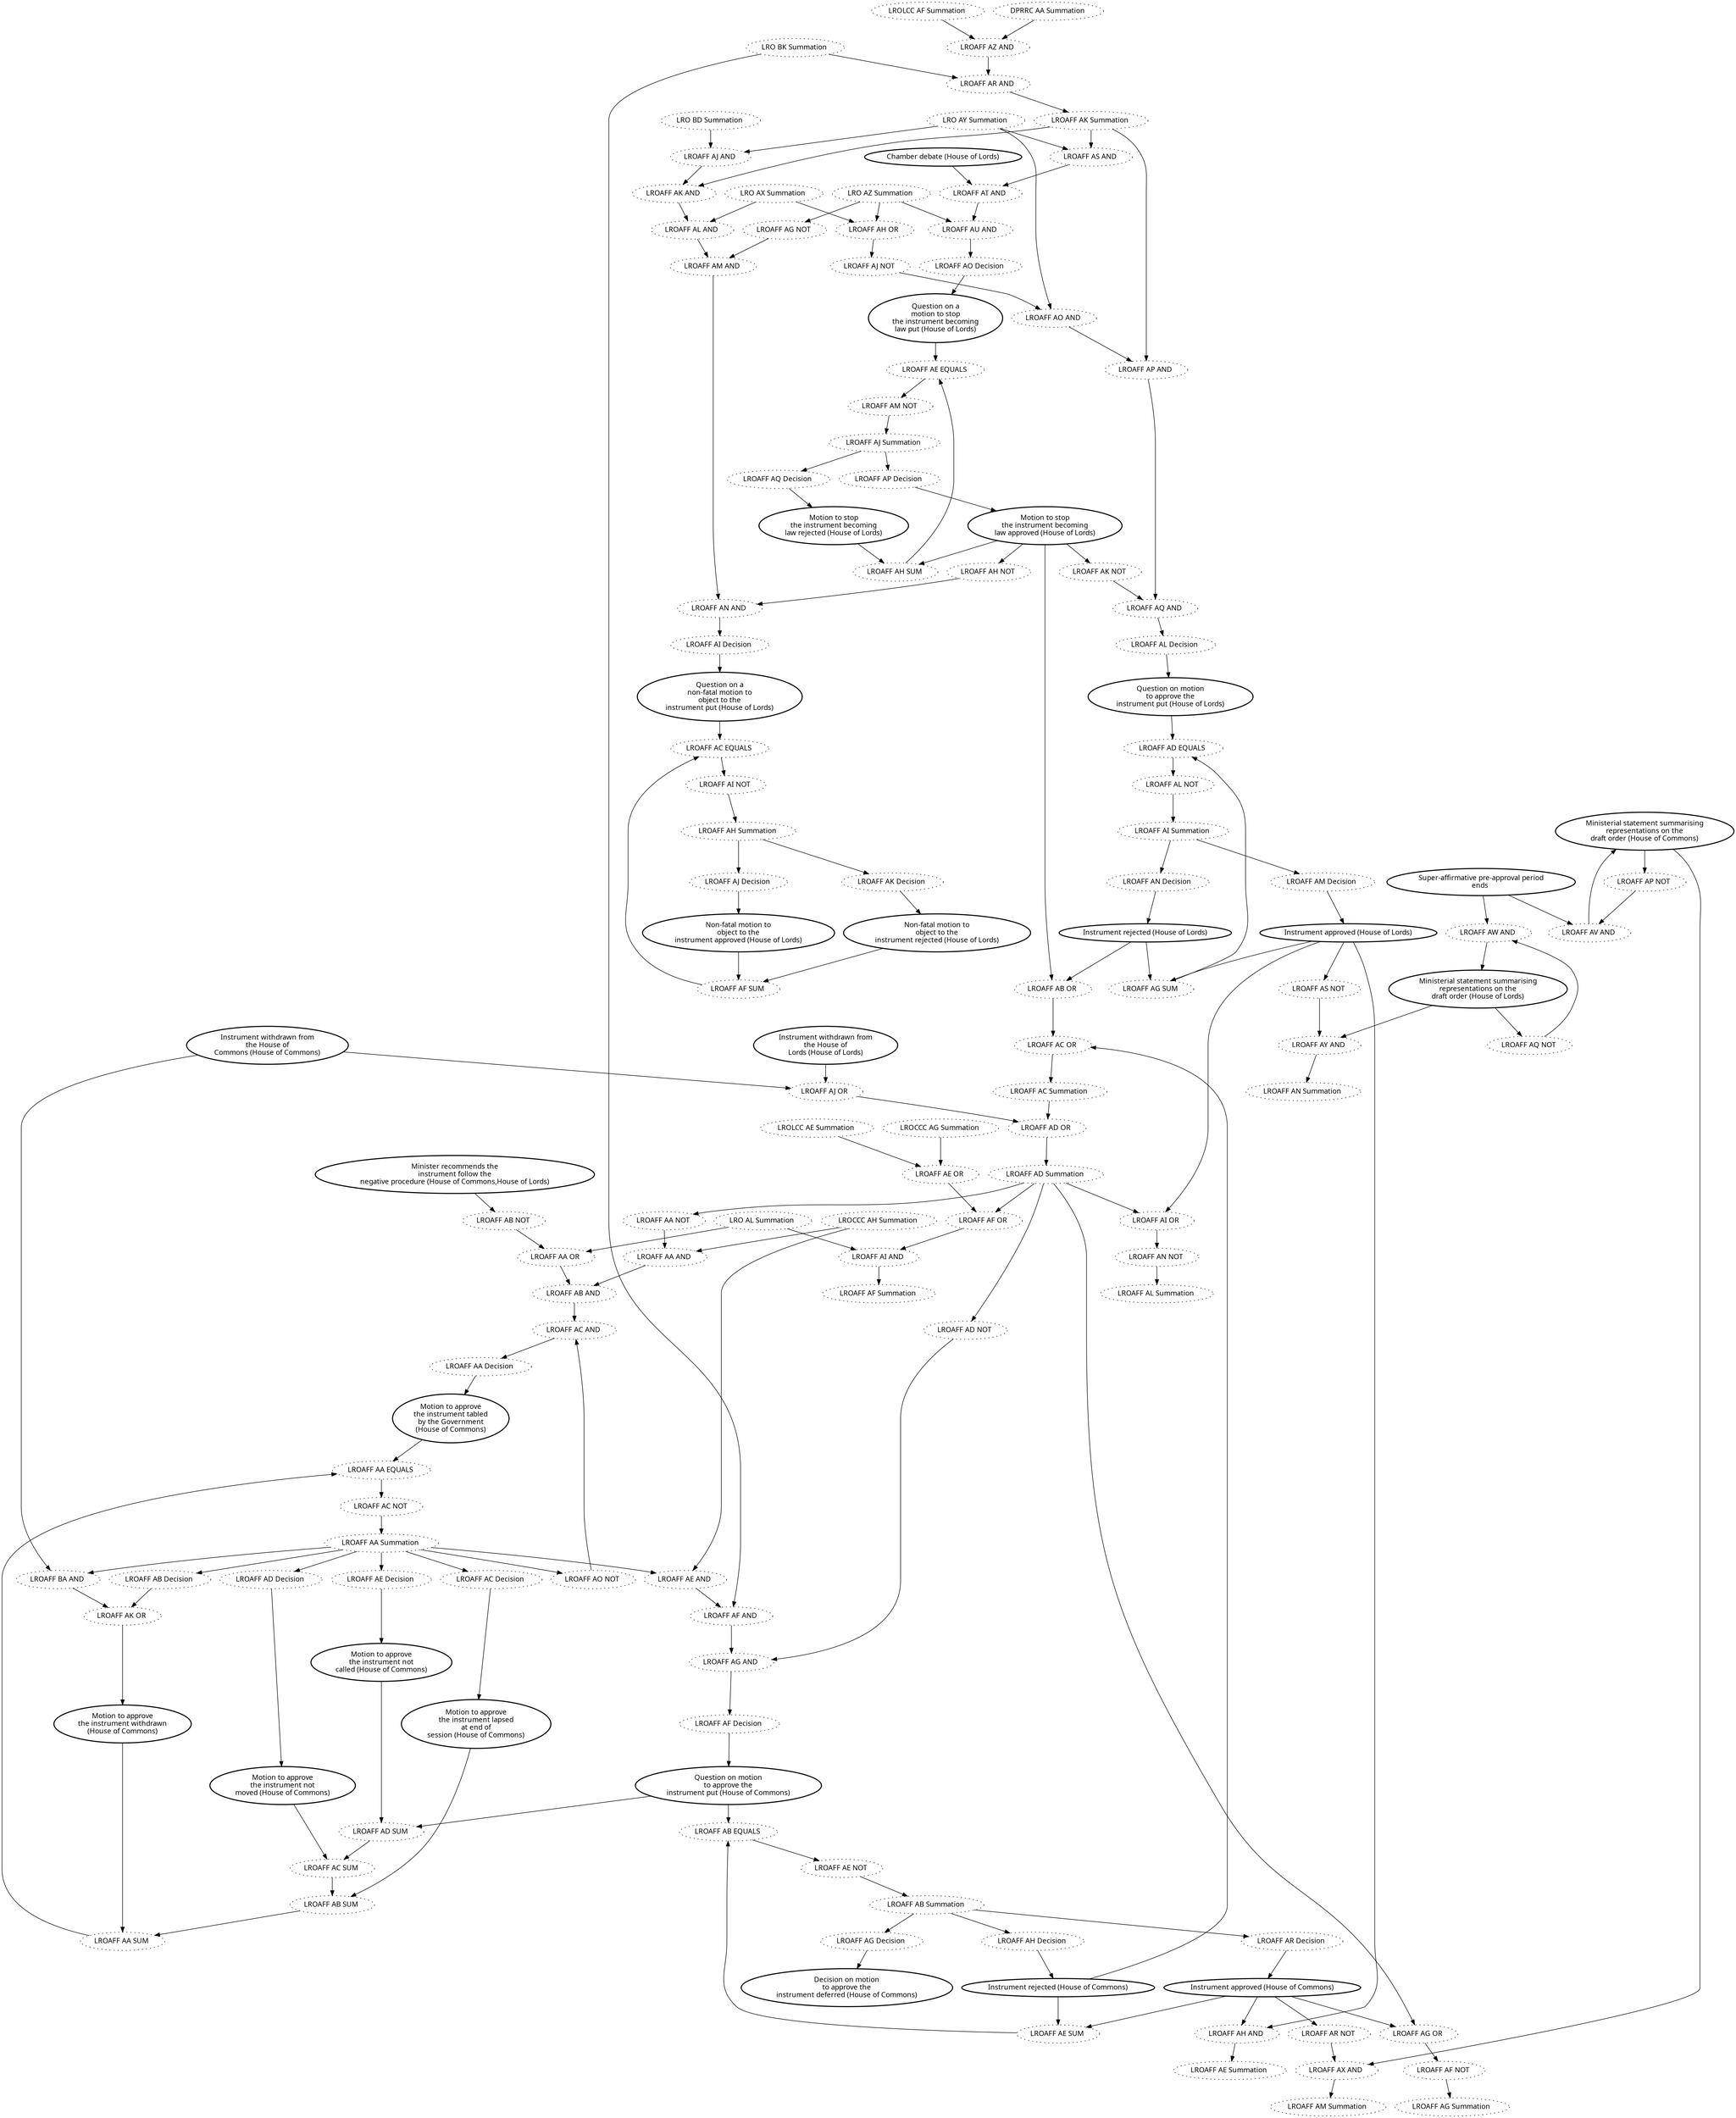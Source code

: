 digraph{graph[fontname="calibri"];node[fontname="calibri"];edge[fontname="calibri"];edge [style=solid, color=black];"2"->"2168"[label=""];edge[style=solid, color=black];edge [style=solid, color=black];"26"->"2211"[label=""];edge[style=solid, color=black];edge [style=solid, color=black];"26"->"2217"[label=""];edge[style=solid, color=black];edge [style=solid, color=black];"29"->"2208"[label=""];edge[style=solid, color=black];edge [style=solid, color=black];"33"->"2216"[label=""];edge[style=solid, color=black];edge [style=solid, color=black];"39"->"2214"[label=""];edge[style=solid, color=black];edge [style=solid, color=black];"39"->"2156"[label=""];edge[style=solid, color=black];edge [style=solid, color=black];"39"->"2272"[label=""];edge[style=solid, color=black];edge [style=solid, color=black];"39"->"2337"[label=""];edge[style=solid, color=black];edge [style=solid, color=black];"40"->"2212"[label=""];edge[style=solid, color=black];edge [style=solid, color=black];"40"->"2156"[label=""];edge[style=solid, color=black];edge [style=solid, color=black];"40"->"2176"[label=""];edge[style=solid, color=black];edge [style=solid, color=black];"40"->"2335"[label=""];edge[style=solid, color=black];edge [style=solid, color=black];"42"->"2219"[label=""];edge[style=solid, color=black];edge [style=solid, color=black];"43"->"2218"[label=""];edge[style=solid, color=black];edge [style=solid, color=black];"60"->"2213"[label=""];edge[style=solid, color=black];edge [style=solid, color=black];"61"->"2213"[label=""];edge[style=solid, color=black];edge [style=solid, color=black];"78"->"2214"[label=""];edge[style=solid, color=black];edge [style=solid, color=black];"78"->"2171"[label=""];edge[style=solid, color=black];edge [style=solid, color=black];"96"->"2212"[label=""];edge[style=solid, color=black];edge [style=solid, color=black];"96"->"2172"[label=""];edge[style=solid, color=black];edge [style=solid, color=black];"106"->"2274"[label=""];edge[style=solid, color=black];edge [style=solid, color=black];"107"->"2274"[label=""];edge[style=solid, color=black];edge [style=solid, color=black];"107"->"3908"[label=""];edge[style=solid, color=black];edge [style=solid, color=black];"213"->"2209"[label=""];edge[style=solid, color=black];edge [style=solid, color=black];"1135"->"2210"[label=""];edge[style=solid, color=black];edge [style=solid, color=black];"1136"->"2211"[label=""];edge[style=solid, color=black];edge [style=solid, color=black];"1505"->"2220"[label=""];edge[style=solid, color=black];edge [style=solid, color=black];"1506"->"2215"[label=""];edge[style=solid, color=black];edge [style=solid, color=black];"1507"->"2185"[label=""];edge[style=solid, color=black];edge [style=solid, color=black];"1507"->"2215"[label=""];edge[style=solid, color=black];edge [style=solid, color=black];"1507"->"2188"[label=""];edge[style=solid, color=black];edge [style=solid, color=black];"1507"->"2171"[label=""];edge[style=solid, color=black];edge [style=solid, color=black];"1612"->"2179"[label=""];edge[style=solid, color=black];edge [style=solid, color=black];"1967"->"2174"[label=""];edge[style=solid, color=black];edge [style=solid, color=black];"1968"->"2781"[label=""];edge[style=solid, color=black];edge [style=solid, color=black];"2042"->"2174"[label=""];edge[style=solid, color=black];edge [style=solid, color=black];"2043"->"2149"[label=""];edge[style=solid, color=black];edge [style=solid, color=black];"2043"->"2153"[label=""];edge[style=solid, color=black];edge [style=solid, color=black];"2149"->"2150"[label=""];edge[style=solid, color=black];edge [style=solid, color=black];"2150"->"2151"[label=""];edge[style=solid, color=black];edge [style=solid, color=black];"2151"->"2191"[label=""];edge[style=solid, color=black];edge [style=solid, color=black];"2152"->"2151"[label=""];edge[style=solid, color=black];edge [style=solid, color=black];"2153"->"2154"[label=""];edge[style=solid, color=black];edge [style=solid, color=black];"2154"->"2155"[label=""];edge[style=solid, color=black];edge [style=solid, color=black];"2155"->"2196"[label=""];edge[style=solid, color=black];edge [style=solid, color=black];"2156"->"2225"[label=""];edge[style=solid, color=black];edge [style=solid, color=black];"2157"->"2226"[label=""];edge[style=solid, color=black];edge [style=solid, color=black];"2158"->"2159"[label=""];edge[style=solid, color=black];edge [style=solid, color=black];"2159"->"2160"[label=""];edge[style=solid, color=black];edge [style=solid, color=black];"2160"->"2161"[label=""];edge[style=solid, color=black];edge [style=solid, color=black];"2161"->"2162"[label=""];edge[style=solid, color=black];edge [style=solid, color=black];"2162"->"2199"[label=""];edge[style=solid, color=black];edge [style=solid, color=black];"2163"->"2164"[label=""];edge[style=solid, color=black];edge [style=solid, color=black];"2164"->"2165"[label=""];edge[style=solid, color=black];edge [style=solid, color=black];"2165"->"2202"[label=""];edge[style=solid, color=black];edge [style=solid, color=black];"2166"->"2231"[label=""];edge[style=solid, color=black];edge [style=solid, color=black];"2167"->"2168"[label=""];edge[style=solid, color=black];edge [style=solid, color=black];"2168"->"2169"[label=""];edge[style=solid, color=black];edge [style=solid, color=black];"2169"->"2205"[label=""];edge[style=solid, color=black];edge [style=solid, color=black];"2170"->"2150"[label=""];edge[style=solid, color=black];edge [style=solid, color=black];"2171"->"2172"[label=""];edge[style=solid, color=black];edge [style=solid, color=black];"2172"->"2223"[label=""];edge[style=solid, color=black];edge [style=solid, color=black];"2173"->"2224"[label=""];edge[style=solid, color=black];edge [style=solid, color=black];"2174"->"2175"[label=""];edge[style=solid, color=black];edge [style=solid, color=black];"2175"->"2157"[label=""];edge[style=solid, color=black];edge [style=solid, color=black];"2176"->"2183"[label=""];edge[style=solid, color=black];edge [style=solid, color=black];"2177"->"2187"[label=""];edge[style=solid, color=black];edge [style=solid, color=black];"2178"->"2149"[label=""];edge[style=solid, color=black];edge [style=solid, color=black];"2179"->"2170"[label=""];edge[style=solid, color=black];edge [style=solid, color=black];"2180"->"2221"[label=""];edge[style=solid, color=black];edge [style=solid, color=black];"2181"->"2155"[label=""];edge[style=solid, color=black];edge [style=solid, color=black];"2182"->"2222"[label=""];edge[style=solid, color=black];edge [style=solid, color=black];"2183"->"2227"[label=""];edge[style=solid, color=black];edge [style=solid, color=black];"2184"->"2161"[label=""];edge[style=solid, color=black];edge [style=solid, color=black];"2185"->"2162"[label=""];edge[style=solid, color=black];edge [style=solid, color=black];"2186"->"2228"[label=""];edge[style=solid, color=black];edge [style=solid, color=black];"2187"->"2163"[label=""];edge[style=solid, color=black];edge [style=solid, color=black];"2188"->"2165"[label=""];edge[style=solid, color=black];edge [style=solid, color=black];"2189"->"2229"[label=""];edge[style=solid, color=black];edge [style=solid, color=black];"2190"->"2230"[label=""];edge[style=solid, color=black];edge [style=solid, color=black];"2191"->"33"[label=""];edge[style=solid, color=black];edge [style=solid, color=black];"2192"->"3909"[label=""];edge[style=solid, color=black];edge [style=solid, color=black];"2193"->"213"[label=""];edge[style=solid, color=black];edge [style=solid, color=black];"2194"->"1135"[label=""];edge[style=solid, color=black];edge [style=solid, color=black];"2195"->"1136"[label=""];edge[style=solid, color=black];edge [style=solid, color=black];"2196"->"26"[label=""];edge[style=solid, color=black];edge [style=solid, color=black];"2197"->"100"[label=""];edge[style=solid, color=black];edge [style=solid, color=black];"2198"->"96"[label=""];edge[style=solid, color=black];edge [style=solid, color=black];"2199"->"43"[label=""];edge[style=solid, color=black];edge [style=solid, color=black];"2200"->"60"[label=""];edge[style=solid, color=black];edge [style=solid, color=black];"2201"->"61"[label=""];edge[style=solid, color=black];edge [style=solid, color=black];"2202"->"42"[label=""];edge[style=solid, color=black];edge [style=solid, color=black];"2203"->"39"[label=""];edge[style=solid, color=black];edge [style=solid, color=black];"2204"->"78"[label=""];edge[style=solid, color=black];edge [style=solid, color=black];"2205"->"1505"[label=""];edge[style=solid, color=black];edge [style=solid, color=black];"2206"->"1507"[label=""];edge[style=solid, color=black];edge [style=solid, color=black];"2207"->"1506"[label=""];edge[style=solid, color=black];edge [style=solid, color=black];"2208"->"2216"[label=""];edge[style=solid, color=black];edge [style=solid, color=black];"2209"->"2208"[label=""];edge[style=solid, color=black];edge [style=solid, color=black];"2210"->"2209"[label=""];edge[style=solid, color=black];edge [style=solid, color=black];"2211"->"2210"[label=""];edge[style=solid, color=black];edge [style=solid, color=black];"2212"->"2217"[label=""];edge[style=solid, color=black];edge [style=solid, color=black];"2213"->"2218"[label=""];edge[style=solid, color=black];edge [style=solid, color=black];"2214"->"2219"[label=""];edge[style=solid, color=black];edge [style=solid, color=black];"2215"->"2220"[label=""];edge[style=solid, color=black];edge [style=solid, color=black];"2216"->"2180"[label=""];edge[style=solid, color=black];edge [style=solid, color=black];"2217"->"2182"[label=""];edge[style=solid, color=black];edge [style=solid, color=black];"2218"->"2186"[label=""];edge[style=solid, color=black];edge [style=solid, color=black];"2219"->"2189"[label=""];edge[style=solid, color=black];edge [style=solid, color=black];"2220"->"2190"[label=""];edge[style=solid, color=black];edge [style=solid, color=black];"2221"->"2192"[label=""];edge[style=solid, color=black];edge [style=solid, color=black];"2221"->"2193"[label=""];edge[style=solid, color=black];edge [style=solid, color=black];"2221"->"2194"[label=""];edge[style=solid, color=black];edge [style=solid, color=black];"2221"->"2195"[label=""];edge[style=solid, color=black];edge [style=solid, color=black];"2221"->"2153"[label=""];edge[style=solid, color=black];edge [style=solid, color=black];"2221"->"2152"[label=""];edge[style=solid, color=black];edge [style=solid, color=black];"2221"->"3908"[label=""];edge[style=solid, color=black];edge [style=solid, color=black];"2222"->"2197"[label=""];edge[style=solid, color=black];edge [style=solid, color=black];"2222"->"2198"[label=""];edge[style=solid, color=black];edge [style=solid, color=black];"2222"->"2288"[label=""];edge[style=solid, color=black];edge [style=solid, color=black];"2223"->"2173"[label=""];edge[style=solid, color=black];edge [style=solid, color=black];"2224"->"2178"[label=""];edge[style=solid, color=black];edge [style=solid, color=black];"2224"->"2181"[label=""];edge[style=solid, color=black];edge [style=solid, color=black];"2224"->"2175"[label=""];edge[style=solid, color=black];edge [style=solid, color=black];"2224"->"2176"[label=""];edge[style=solid, color=black];edge [style=solid, color=black];"2224"->"2272"[label=""];edge[style=solid, color=black];edge [style=solid, color=black];"2228"->"2200"[label=""];edge[style=solid, color=black];edge [style=solid, color=black];"2228"->"2201"[label=""];edge[style=solid, color=black];edge [style=solid, color=black];"2229"->"2203"[label=""];edge[style=solid, color=black];edge [style=solid, color=black];"2229"->"2204"[label=""];edge[style=solid, color=black];edge [style=solid, color=black];"2230"->"2206"[label=""];edge[style=solid, color=black];edge [style=solid, color=black];"2230"->"2207"[label=""];edge[style=solid, color=black];edge [style=solid, color=black];"2231"->"2159"[label=""];edge[style=solid, color=black];edge [style=solid, color=black];"2231"->"2167"[label=""];edge[style=solid, color=black];edge [style=solid, color=black];"2231"->"2164"[label=""];edge[style=solid, color=black];edge [style=solid, color=black];"2245"->"2170"[label=""];edge[style=solid, color=black];edge [style=solid, color=black];"2245"->"2157"[label=""];edge[style=solid, color=black];edge [style=solid, color=black];"2257"->"2160"[label=""];edge[style=solid, color=black];edge [style=solid, color=black];"2257"->"2177"[label=""];edge[style=solid, color=black];edge [style=solid, color=black];"2258"->"2158"[label=""];edge[style=solid, color=black];edge [style=solid, color=black];"2258"->"2167"[label=""];edge[style=solid, color=black];edge [style=solid, color=black];"2258"->"2163"[label=""];edge[style=solid, color=black];edge [style=solid, color=black];"2259"->"2184"[label=""];edge[style=solid, color=black];edge [style=solid, color=black];"2259"->"2169"[label=""];edge[style=solid, color=black];edge [style=solid, color=black];"2259"->"2177"[label=""];edge[style=solid, color=black];edge [style=solid, color=black];"2263"->"2158"[label=""];edge[style=solid, color=black];edge [style=solid, color=black];"2269"->"2154"[label=""];edge[style=solid, color=black];edge [style=solid, color=black];"2269"->"2166"[label=""];edge[style=solid, color=black];edge [style=solid, color=black];"2272"->"2273"[label=""];edge[style=solid, color=black];edge [style=solid, color=black];"2273"->"2271"[label=""];edge[style=solid, color=black];edge [style=solid, color=black];"2274"->"2173"[label=""];edge[style=solid, color=black];edge [style=solid, color=black];"2278"->"2329"[label=""];edge[style=solid, color=black];edge [style=solid, color=black];"2278"->"2330"[label=""];edge[style=solid, color=black];edge [style=solid, color=black];"2288"->"40"[label=""];edge[style=solid, color=black];edge [style=solid, color=black];"2327"->"2331"[label=""];edge[style=solid, color=black];edge [style=solid, color=black];"2327"->"2334"[label=""];edge[style=solid, color=black];edge [style=solid, color=black];"2328"->"2332"[label=""];edge[style=solid, color=black];edge [style=solid, color=black];"2328"->"2336"[label=""];edge[style=solid, color=black];edge [style=solid, color=black];"2329"->"2327"[label=""];edge[style=solid, color=black];edge [style=solid, color=black];"2330"->"2328"[label=""];edge[style=solid, color=black];edge [style=solid, color=black];"2331"->"2329"[label=""];edge[style=solid, color=black];edge [style=solid, color=black];"2332"->"2330"[label=""];edge[style=solid, color=black];edge [style=solid, color=black];"2334"->"2333"[label=""];edge[style=solid, color=black];edge [style=solid, color=black];"2335"->"2334"[label=""];edge[style=solid, color=black];edge [style=solid, color=black];"2336"->"2338"[label=""];edge[style=solid, color=black];edge [style=solid, color=black];"2337"->"2336"[label=""];edge[style=solid, color=black];edge [style=solid, color=black];"2778"->"2781"[label=""];edge[style=solid, color=black];edge [style=solid, color=black];"2781"->"2166"[label=""];edge[style=solid, color=black];edge [style=solid, color=black];"3908"->"3909"[label=""];edge[style=solid, color=black];edge [style=solid, color=black];"3909"->"29"[label=""];edge[style=solid, color=black];"2" [label="Chamber debate (House of Lords)", style=bold];"26" [label="Question on motion\nto approve the\ninstrument put (House of Commons)", style=bold];"29" [label="Motion to approve\nthe instrument withdrawn\n(House of Commons)", style=bold];"33" [label="Motion to approve\nthe instrument tabled\nby the Government\n(House of Commons)", style=bold];"39" [label="Instrument approved (House of Lords)", style=bold];"40" [label="Instrument approved (House of Commons)", style=bold];"42" [label="Question on motion\nto approve the\ninstrument put (House of Lords)", style=bold];"43" [label="Question on a\nnon-fatal motion to\nobject to the\ninstrument put (House of Lords)", style=bold];"60" [label="Non-fatal motion to\nobject to the\ninstrument approved (House of Lords)", style=bold];"61" [label="Non-fatal motion to\nobject to the\ninstrument rejected (House of Lords)", style=bold];"78" [label="Instrument rejected (House of Lords)", style=bold];"96" [label="Instrument rejected (House of Commons)", style=bold];"106" [label="Instrument withdrawn from\nthe House of\nLords (House of Lords)", style=bold];"107" [label="Instrument withdrawn from\nthe House of\nCommons (House of Commons)", style=bold];"213" [label="Motion to approve\nthe instrument lapsed\nat end of\nsession (House of Commons)", style=bold];"1135" [label="Motion to approve\nthe instrument not\nmoved (House of Commons)", style=bold];"1136" [label="Motion to approve\nthe instrument not\ncalled (House of Commons)", style=bold];"1505" [label="Question on a\nmotion to stop\nthe instrument becoming\nlaw put (House of Lords)", style=bold];"1506" [label="Motion to stop\nthe instrument becoming\nlaw rejected (House of Lords)", style=bold];"1507" [label="Motion to stop\nthe instrument becoming\nlaw approved (House of Lords)", style=bold];"1612" [label="Minister recommends the\ninstrument follow the\nnegative procedure (House of Commons,House of Lords)", style=bold];"1967" [label="LROLCC AE Summation ", style=dotted];"1968" [label="LROLCC AF Summation ", style=dotted];"2042" [label="LROCCC AG Summation ", style=dotted];"2043" [label="LROCCC AH Summation ", style=dotted];"2149" [label="LROAFF AA AND ", style=dotted];"2150" [label="LROAFF AB AND ", style=dotted];"2151" [label="LROAFF AC AND ", style=dotted];"2152" [label="LROAFF AO NOT ", style=dotted];"2153" [label="LROAFF AE AND ", style=dotted];"2154" [label="LROAFF AF AND ", style=dotted];"2155" [label="LROAFF AG AND ", style=dotted];"2156" [label="LROAFF AH AND ", style=dotted];"2157" [label="LROAFF AI AND ", style=dotted];"2158" [label="LROAFF AJ AND ", style=dotted];"2159" [label="LROAFF AK AND ", style=dotted];"2160" [label="LROAFF AL AND ", style=dotted];"2161" [label="LROAFF AM AND ", style=dotted];"2162" [label="LROAFF AN AND ", style=dotted];"2163" [label="LROAFF AO AND ", style=dotted];"2164" [label="LROAFF AP AND ", style=dotted];"2165" [label="LROAFF AQ AND ", style=dotted];"2166" [label="LROAFF AR AND ", style=dotted];"2167" [label="LROAFF AS AND ", style=dotted];"2168" [label="LROAFF AT AND ", style=dotted];"2169" [label="LROAFF AU AND ", style=dotted];"2170" [label="LROAFF AA OR ", style=dotted];"2171" [label="LROAFF AB OR ", style=dotted];"2172" [label="LROAFF AC OR ", style=dotted];"2173" [label="LROAFF AD OR ", style=dotted];"2174" [label="LROAFF AE OR ", style=dotted];"2175" [label="LROAFF AF OR ", style=dotted];"2176" [label="LROAFF AG OR ", style=dotted];"2177" [label="LROAFF AH OR ", style=dotted];"2178" [label="LROAFF AA NOT ", style=dotted];"2179" [label="LROAFF AB NOT ", style=dotted];"2180" [label="LROAFF AC NOT ", style=dotted];"2181" [label="LROAFF AD NOT ", style=dotted];"2182" [label="LROAFF AE NOT ", style=dotted];"2183" [label="LROAFF AF NOT ", style=dotted];"2184" [label="LROAFF AG NOT ", style=dotted];"2185" [label="LROAFF AH NOT ", style=dotted];"2186" [label="LROAFF AI NOT ", style=dotted];"2187" [label="LROAFF AJ NOT ", style=dotted];"2188" [label="LROAFF AK NOT ", style=dotted];"2189" [label="LROAFF AL NOT ", style=dotted];"2190" [label="LROAFF AM NOT ", style=dotted];"2191" [label="LROAFF AA Decision ", style=dotted];"2192" [label="LROAFF AB Decision ", style=dotted];"2193" [label="LROAFF AC Decision ", style=dotted];"2194" [label="LROAFF AD Decision ", style=dotted];"2195" [label="LROAFF AE Decision ", style=dotted];"2196" [label="LROAFF AF Decision ", style=dotted];"2197" [label="LROAFF AG Decision ", style=dotted];"2198" [label="LROAFF AH Decision ", style=dotted];"2199" [label="LROAFF AI Decision ", style=dotted];"2200" [label="LROAFF AJ Decision ", style=dotted];"2201" [label="LROAFF AK Decision ", style=dotted];"2202" [label="LROAFF AL Decision ", style=dotted];"2203" [label="LROAFF AM Decision ", style=dotted];"2204" [label="LROAFF AN Decision ", style=dotted];"2205" [label="LROAFF AO Decision ", style=dotted];"2206" [label="LROAFF AP Decision ", style=dotted];"2207" [label="LROAFF AQ Decision ", style=dotted];"2208" [label="LROAFF AA SUM ", style=dotted];"2209" [label="LROAFF AB SUM ", style=dotted];"2210" [label="LROAFF AC SUM ", style=dotted];"2211" [label="LROAFF AD SUM ", style=dotted];"2212" [label="LROAFF AE SUM ", style=dotted];"2213" [label="LROAFF AF SUM ", style=dotted];"2214" [label="LROAFF AG SUM ", style=dotted];"2215" [label="LROAFF AH SUM ", style=dotted];"2216" [label="LROAFF AA EQUALS ", style=dotted];"2217" [label="LROAFF AB EQUALS ", style=dotted];"2218" [label="LROAFF AC EQUALS ", style=dotted];"2219" [label="LROAFF AD EQUALS ", style=dotted];"2220" [label="LROAFF AE EQUALS ", style=dotted];"2221" [label="LROAFF AA Summation ", style=dotted];"2222" [label="LROAFF AB Summation ", style=dotted];"2223" [label="LROAFF AC Summation ", style=dotted];"2224" [label="LROAFF AD Summation ", style=dotted];"2228" [label="LROAFF AH Summation ", style=dotted];"2229" [label="LROAFF AI Summation ", style=dotted];"2230" [label="LROAFF AJ Summation ", style=dotted];"2231" [label="LROAFF AK Summation ", style=dotted];"2245" [label="LRO AL Summation ", style=dotted];"2257" [label="LRO AX Summation ", style=dotted];"2258" [label="LRO AY Summation ", style=dotted];"2259" [label="LRO AZ Summation ", style=dotted];"2263" [label="LRO BD Summation ", style=dotted];"2269" [label="LRO BK Summation ", style=dotted];"2272" [label="LROAFF AI OR ", style=dotted];"2273" [label="LROAFF AN NOT ", style=dotted];"2274" [label="LROAFF AJ OR ", style=dotted];"2278" [label="Super-affirmative pre-approval period\nends ", style=bold];"2288" [label="LROAFF AR Decision ", style=dotted];"2327" [label="Ministerial statement summarising\nrepresentations on the\ndraft order (House of Commons)", style=bold];"2328" [label="Ministerial statement summarising\nrepresentations on the\ndraft order (House of Lords)", style=bold];"2329" [label="LROAFF AV AND ", style=dotted];"2330" [label="LROAFF AW AND ", style=dotted];"2331" [label="LROAFF AP NOT ", style=dotted];"2332" [label="LROAFF AQ NOT ", style=dotted];"2334" [label="LROAFF AX AND ", style=dotted];"2335" [label="LROAFF AR NOT ", style=dotted];"2336" [label="LROAFF AY AND ", style=dotted];"2337" [label="LROAFF AS NOT ", style=dotted];"2778" [label="DPRRC AA Summation ", style=dotted];"2781" [label="LROAFF AZ AND ", style=dotted];"3908" [label="LROAFF BA AND ", style=dotted];"3909" [label="LROAFF AK OR ", style=dotted];"2225" [label="LROAFF AE Summation ", style=dotted];"2226" [label="LROAFF AF Summation ", style=dotted];"2227" [label="LROAFF AG Summation ", style=dotted];"100" [label="Decision on motion\nto approve the\ninstrument deferred (House of Commons)", style=bold];"2271" [label="LROAFF AL Summation ", style=dotted];"2333" [label="LROAFF AM Summation ", style=dotted];"2338" [label="LROAFF AN Summation ", style=dotted];}
